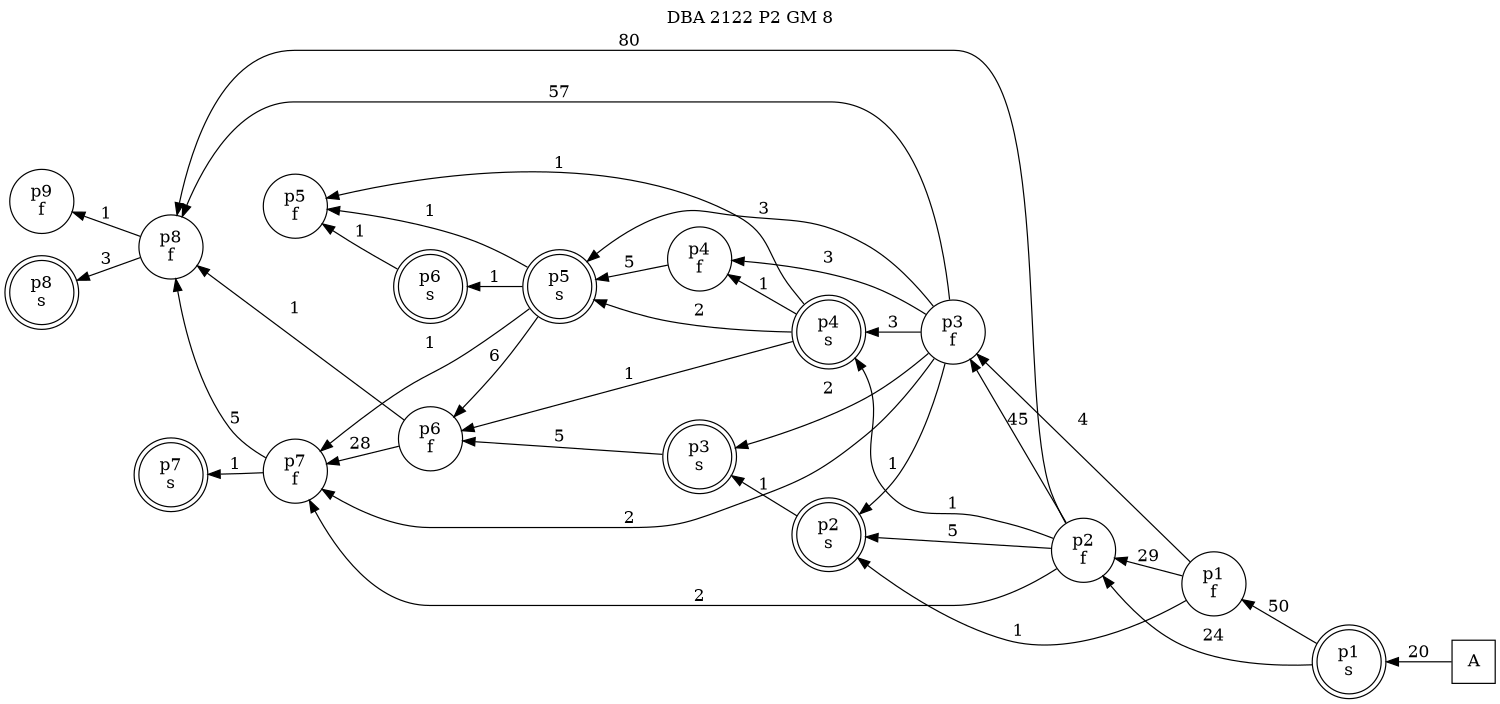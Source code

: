 digraph DBA_2122_P2_GM_8_LOW {
labelloc="tl"
label= " DBA 2122 P2 GM 8 "
rankdir="RL";
graph [ size=" 10 , 10 !"]

"A" [shape="square" label="A"]
"p1_s" [shape="doublecircle" label="p1
s"]
"p1_f" [shape="circle" label="p1
f"]
"p2_f" [shape="circle" label="p2
f"]
"p2_s" [shape="doublecircle" label="p2
s"]
"p3_f" [shape="circle" label="p3
f"]
"p3_s" [shape="doublecircle" label="p3
s"]
"p4_s" [shape="doublecircle" label="p4
s"]
"p4_f" [shape="circle" label="p4
f"]
"p5_s" [shape="doublecircle" label="p5
s"]
"p6_f" [shape="circle" label="p6
f"]
"p5_f" [shape="circle" label="p5
f"]
"p6_s" [shape="doublecircle" label="p6
s"]
"p8_f" [shape="circle" label="p8
f"]
"p7_f" [shape="circle" label="p7
f"]
"p9_f" [shape="circle" label="p9
f"]
"p8_s" [shape="doublecircle" label="p8
s"]
"p7_s" [shape="doublecircle" label="p7
s"]
"A" -> "p1_s" [ label=20]
"p1_s" -> "p1_f" [ label=50]
"p1_s" -> "p2_f" [ label=24]
"p1_f" -> "p2_f" [ label=29]
"p1_f" -> "p2_s" [ label=1]
"p1_f" -> "p3_f" [ label=4]
"p2_f" -> "p2_s" [ label=5]
"p2_f" -> "p3_f" [ label=45]
"p2_f" -> "p4_s" [ label=1]
"p2_f" -> "p8_f" [ label=80]
"p2_f" -> "p7_f" [ label=2]
"p2_s" -> "p3_s" [ label=1]
"p3_f" -> "p2_s" [ label=1]
"p3_f" -> "p3_s" [ label=2]
"p3_f" -> "p4_s" [ label=3]
"p3_f" -> "p4_f" [ label=3]
"p3_f" -> "p5_s" [ label=3]
"p3_f" -> "p8_f" [ label=57]
"p3_f" -> "p7_f" [ label=2]
"p3_s" -> "p6_f" [ label=5]
"p4_s" -> "p4_f" [ label=1]
"p4_s" -> "p5_s" [ label=2]
"p4_s" -> "p6_f" [ label=1]
"p4_s" -> "p5_f" [ label=1]
"p4_f" -> "p5_s" [ label=5]
"p5_s" -> "p6_f" [ label=6]
"p5_s" -> "p5_f" [ label=1]
"p5_s" -> "p6_s" [ label=1]
"p5_s" -> "p7_f" [ label=1]
"p6_f" -> "p8_f" [ label=1]
"p6_f" -> "p7_f" [ label=28]
"p6_s" -> "p5_f" [ label=1]
"p8_f" -> "p9_f" [ label=1]
"p8_f" -> "p8_s" [ label=3]
"p7_f" -> "p8_f" [ label=5]
"p7_f" -> "p7_s" [ label=1]
}
